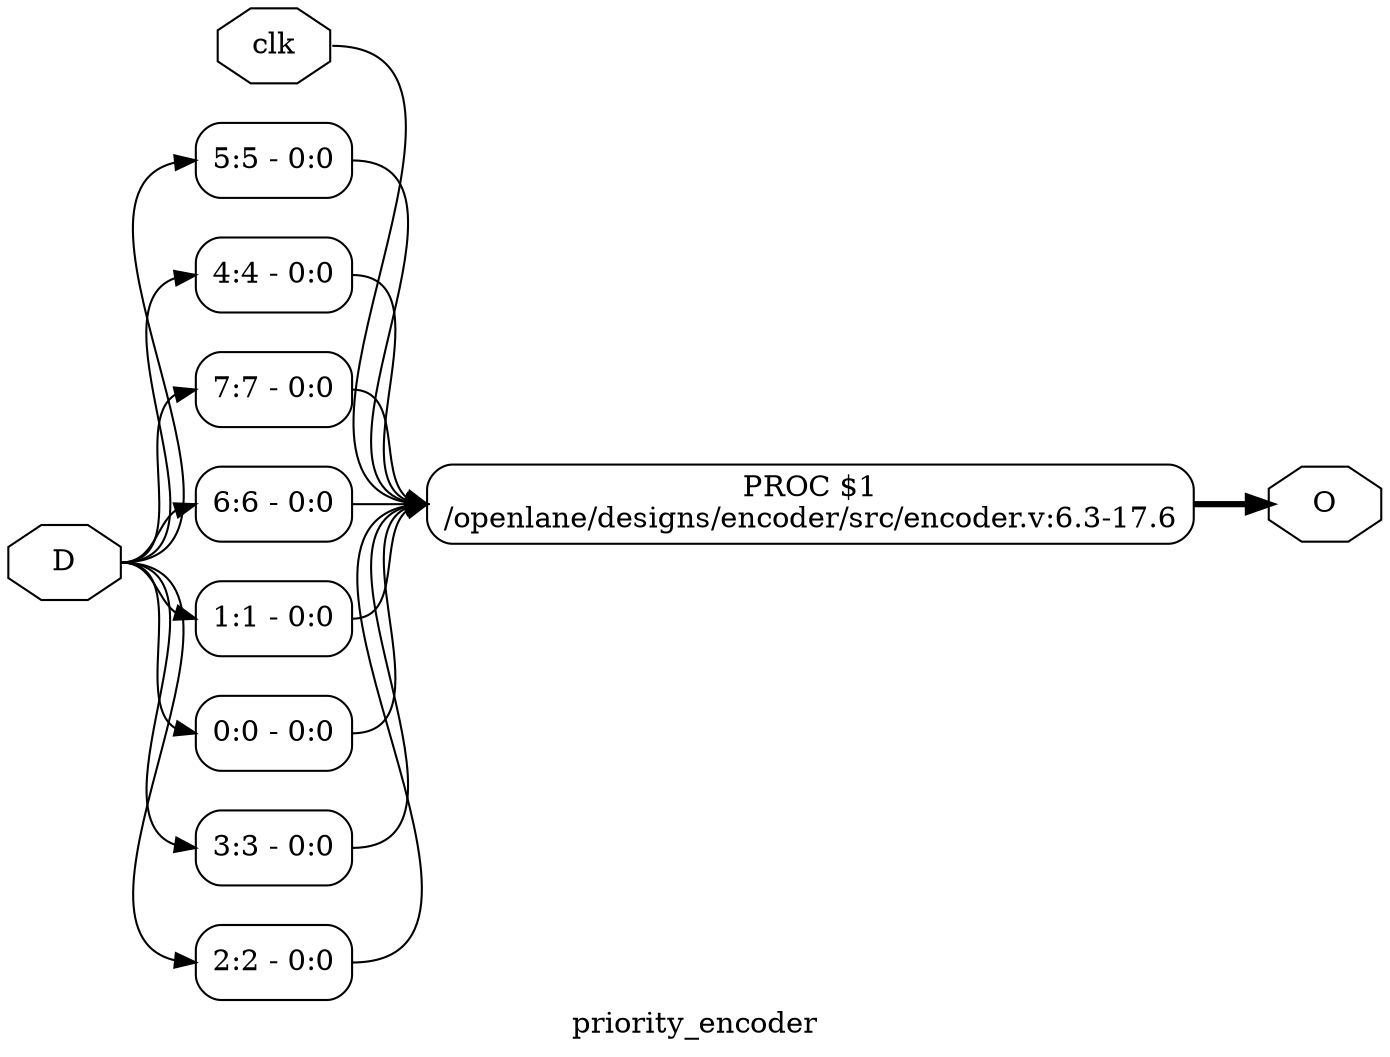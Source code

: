 digraph "priority_encoder" {
label="priority_encoder";
rankdir="LR";
remincross=true;
n10 [ shape=octagon, label="O", color="black", fontcolor="black" ];
n11 [ shape=octagon, label="clk", color="black", fontcolor="black" ];
n12 [ shape=octagon, label="D", color="black", fontcolor="black" ];
x1 [ shape=record, style=rounded, label="<s0> 5:5 - 0:0 ", color="black", fontcolor="black" ];
x2 [ shape=record, style=rounded, label="<s0> 4:4 - 0:0 ", color="black", fontcolor="black" ];
x3 [ shape=record, style=rounded, label="<s0> 7:7 - 0:0 ", color="black", fontcolor="black" ];
x4 [ shape=record, style=rounded, label="<s0> 6:6 - 0:0 ", color="black", fontcolor="black" ];
x5 [ shape=record, style=rounded, label="<s0> 1:1 - 0:0 ", color="black", fontcolor="black" ];
x6 [ shape=record, style=rounded, label="<s0> 0:0 - 0:0 ", color="black", fontcolor="black" ];
x7 [ shape=record, style=rounded, label="<s0> 3:3 - 0:0 ", color="black", fontcolor="black" ];
x8 [ shape=record, style=rounded, label="<s0> 2:2 - 0:0 ", color="black", fontcolor="black" ];
p0 [shape=box, style=rounded, label="PROC $1\n/openlane/designs/encoder/src/encoder.v:6.3-17.6", ];
p0:e -> n10:w [color="black", fontcolor="black", style="setlinewidth(3)", label=""];
n11:e -> p0:w [color="black", fontcolor="black", label=""];
n12:e -> x1:s0:w [color="black", fontcolor="black", label=""];
n12:e -> x2:s0:w [color="black", fontcolor="black", label=""];
n12:e -> x3:s0:w [color="black", fontcolor="black", label=""];
n12:e -> x4:s0:w [color="black", fontcolor="black", label=""];
n12:e -> x5:s0:w [color="black", fontcolor="black", label=""];
n12:e -> x6:s0:w [color="black", fontcolor="black", label=""];
n12:e -> x7:s0:w [color="black", fontcolor="black", label=""];
n12:e -> x8:s0:w [color="black", fontcolor="black", label=""];
x1:e -> p0:w [color="black", fontcolor="black", label=""];
x2:e -> p0:w [color="black", fontcolor="black", label=""];
x3:e -> p0:w [color="black", fontcolor="black", label=""];
x4:e -> p0:w [color="black", fontcolor="black", label=""];
x5:e -> p0:w [color="black", fontcolor="black", label=""];
x6:e -> p0:w [color="black", fontcolor="black", label=""];
x7:e -> p0:w [color="black", fontcolor="black", label=""];
x8:e -> p0:w [color="black", fontcolor="black", label=""];
}
